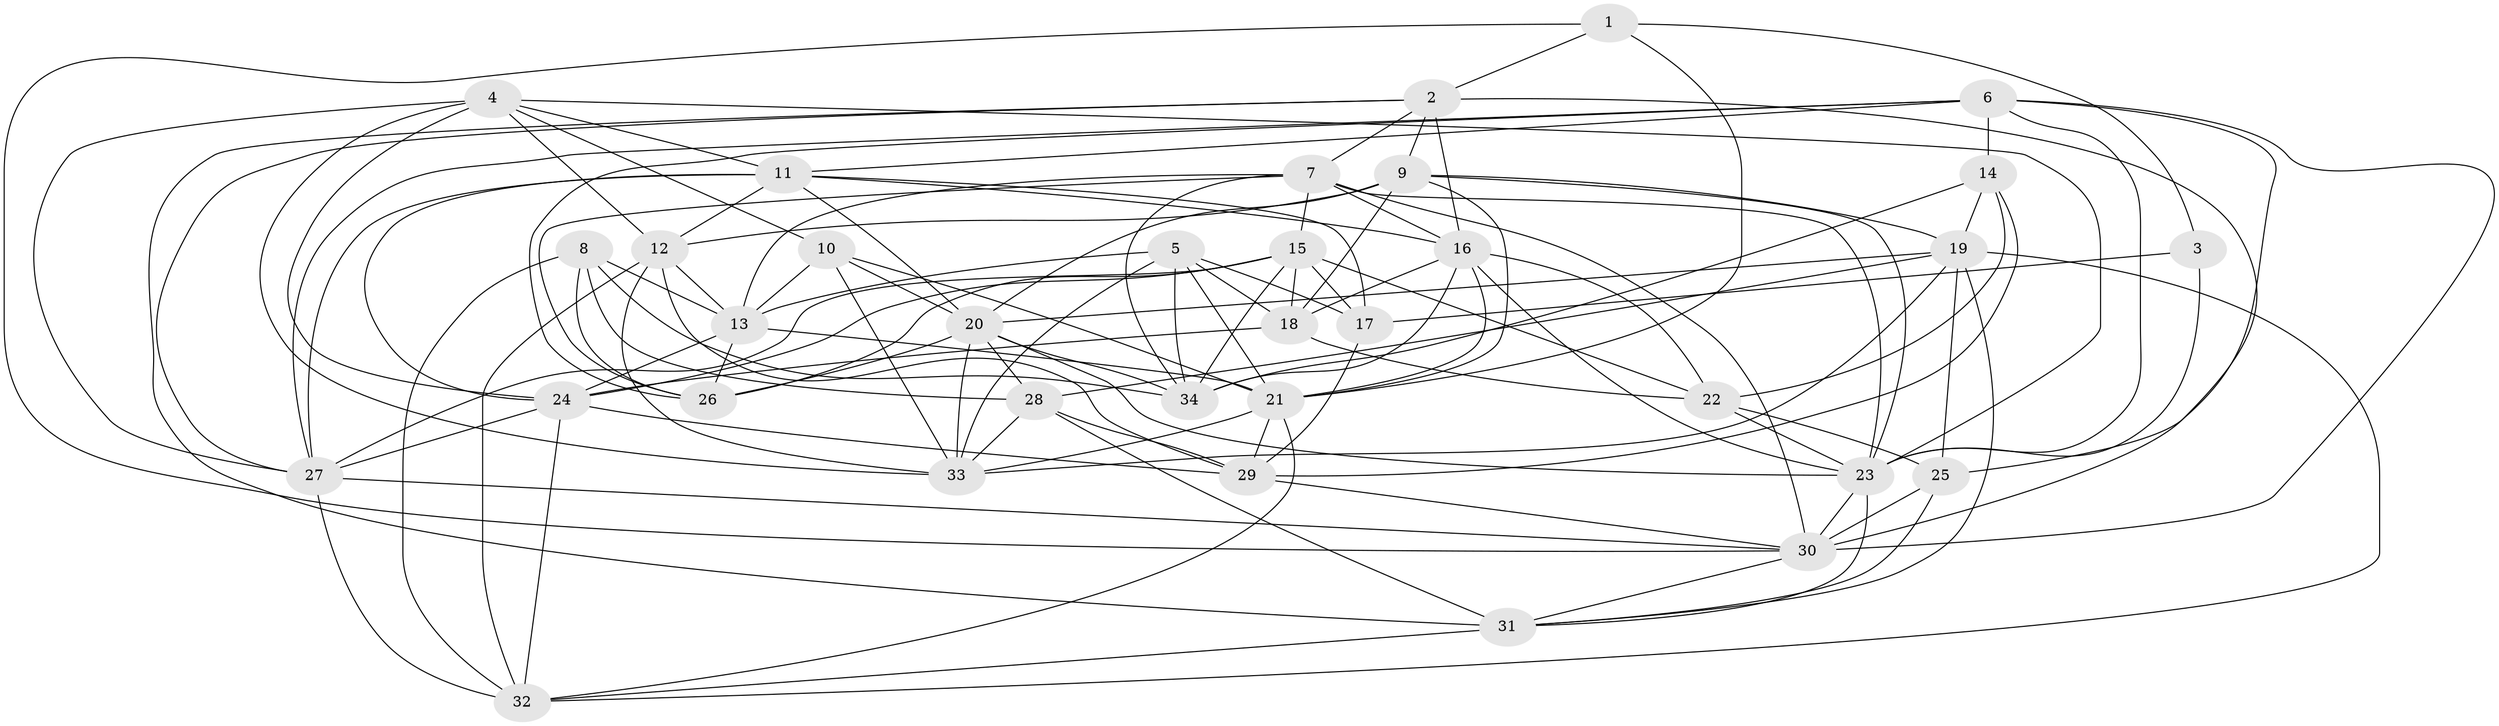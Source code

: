 // original degree distribution, {4: 1.0}
// Generated by graph-tools (version 1.1) at 2025/38/03/04/25 23:38:10]
// undirected, 34 vertices, 117 edges
graph export_dot {
  node [color=gray90,style=filled];
  1;
  2;
  3;
  4;
  5;
  6;
  7;
  8;
  9;
  10;
  11;
  12;
  13;
  14;
  15;
  16;
  17;
  18;
  19;
  20;
  21;
  22;
  23;
  24;
  25;
  26;
  27;
  28;
  29;
  30;
  31;
  32;
  33;
  34;
  1 -- 2 [weight=2.0];
  1 -- 3 [weight=2.0];
  1 -- 21 [weight=1.0];
  1 -- 30 [weight=1.0];
  2 -- 7 [weight=1.0];
  2 -- 9 [weight=1.0];
  2 -- 16 [weight=1.0];
  2 -- 27 [weight=1.0];
  2 -- 30 [weight=2.0];
  2 -- 31 [weight=2.0];
  3 -- 17 [weight=3.0];
  3 -- 23 [weight=1.0];
  4 -- 10 [weight=2.0];
  4 -- 11 [weight=1.0];
  4 -- 12 [weight=1.0];
  4 -- 23 [weight=1.0];
  4 -- 24 [weight=1.0];
  4 -- 27 [weight=1.0];
  4 -- 33 [weight=1.0];
  5 -- 13 [weight=1.0];
  5 -- 17 [weight=1.0];
  5 -- 18 [weight=1.0];
  5 -- 21 [weight=1.0];
  5 -- 33 [weight=1.0];
  5 -- 34 [weight=1.0];
  6 -- 11 [weight=1.0];
  6 -- 14 [weight=2.0];
  6 -- 23 [weight=1.0];
  6 -- 25 [weight=1.0];
  6 -- 26 [weight=1.0];
  6 -- 27 [weight=1.0];
  6 -- 30 [weight=1.0];
  7 -- 13 [weight=1.0];
  7 -- 15 [weight=1.0];
  7 -- 16 [weight=1.0];
  7 -- 23 [weight=1.0];
  7 -- 26 [weight=1.0];
  7 -- 30 [weight=1.0];
  7 -- 34 [weight=1.0];
  8 -- 13 [weight=1.0];
  8 -- 26 [weight=2.0];
  8 -- 28 [weight=1.0];
  8 -- 32 [weight=1.0];
  8 -- 34 [weight=3.0];
  9 -- 12 [weight=1.0];
  9 -- 18 [weight=3.0];
  9 -- 19 [weight=1.0];
  9 -- 20 [weight=1.0];
  9 -- 21 [weight=2.0];
  9 -- 23 [weight=1.0];
  10 -- 13 [weight=1.0];
  10 -- 20 [weight=1.0];
  10 -- 21 [weight=1.0];
  10 -- 33 [weight=1.0];
  11 -- 12 [weight=1.0];
  11 -- 16 [weight=1.0];
  11 -- 17 [weight=1.0];
  11 -- 20 [weight=1.0];
  11 -- 24 [weight=1.0];
  11 -- 27 [weight=1.0];
  12 -- 13 [weight=1.0];
  12 -- 29 [weight=1.0];
  12 -- 32 [weight=2.0];
  12 -- 33 [weight=1.0];
  13 -- 21 [weight=1.0];
  13 -- 24 [weight=1.0];
  13 -- 26 [weight=1.0];
  14 -- 19 [weight=1.0];
  14 -- 22 [weight=1.0];
  14 -- 29 [weight=2.0];
  14 -- 34 [weight=2.0];
  15 -- 17 [weight=2.0];
  15 -- 18 [weight=1.0];
  15 -- 22 [weight=2.0];
  15 -- 24 [weight=1.0];
  15 -- 26 [weight=1.0];
  15 -- 27 [weight=1.0];
  15 -- 34 [weight=1.0];
  16 -- 18 [weight=1.0];
  16 -- 21 [weight=1.0];
  16 -- 22 [weight=1.0];
  16 -- 23 [weight=1.0];
  16 -- 34 [weight=1.0];
  17 -- 29 [weight=1.0];
  18 -- 22 [weight=1.0];
  18 -- 24 [weight=3.0];
  19 -- 20 [weight=1.0];
  19 -- 25 [weight=1.0];
  19 -- 28 [weight=1.0];
  19 -- 31 [weight=1.0];
  19 -- 32 [weight=1.0];
  19 -- 33 [weight=1.0];
  20 -- 23 [weight=1.0];
  20 -- 26 [weight=2.0];
  20 -- 28 [weight=1.0];
  20 -- 33 [weight=1.0];
  20 -- 34 [weight=1.0];
  21 -- 29 [weight=1.0];
  21 -- 32 [weight=1.0];
  21 -- 33 [weight=1.0];
  22 -- 23 [weight=1.0];
  22 -- 25 [weight=2.0];
  23 -- 30 [weight=1.0];
  23 -- 31 [weight=1.0];
  24 -- 27 [weight=1.0];
  24 -- 29 [weight=1.0];
  24 -- 32 [weight=1.0];
  25 -- 30 [weight=1.0];
  25 -- 31 [weight=1.0];
  27 -- 30 [weight=1.0];
  27 -- 32 [weight=1.0];
  28 -- 29 [weight=1.0];
  28 -- 31 [weight=1.0];
  28 -- 33 [weight=1.0];
  29 -- 30 [weight=1.0];
  30 -- 31 [weight=1.0];
  31 -- 32 [weight=1.0];
}

